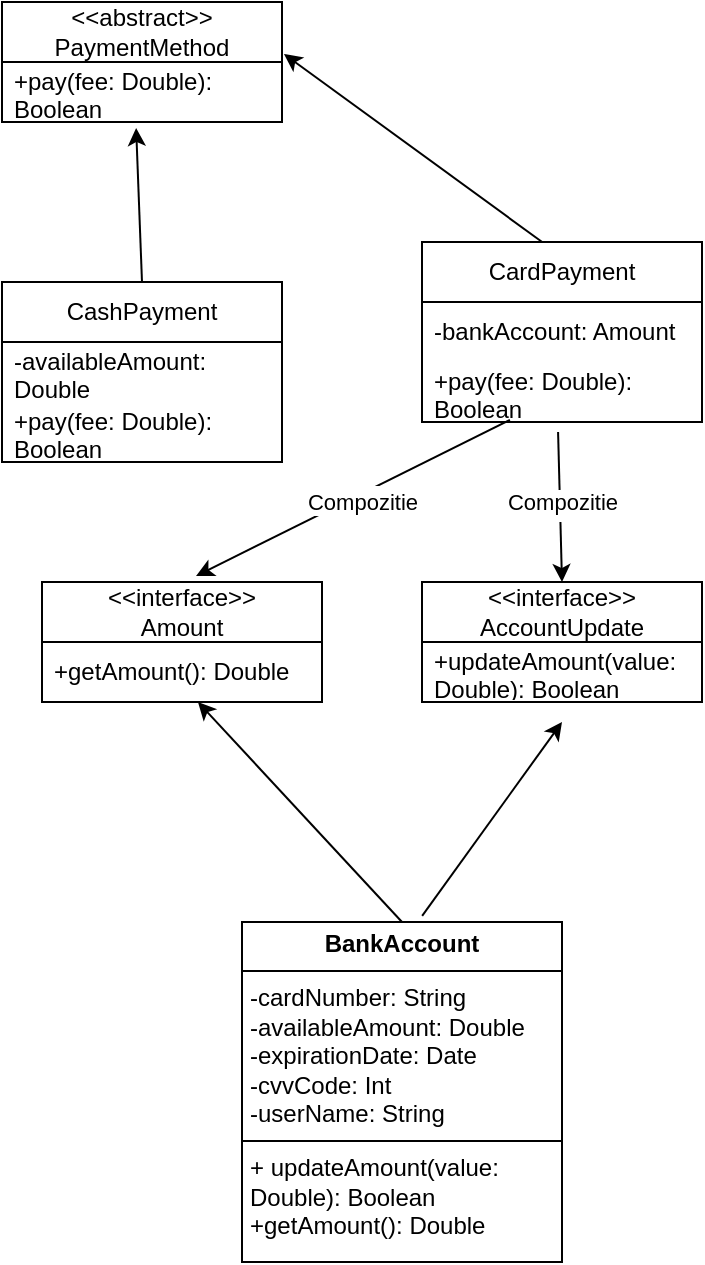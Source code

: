 <mxfile version="26.1.0">
  <diagram name="Page-1" id="20MEzR1sKpx1Ir7udCms">
    <mxGraphModel dx="441" dy="788" grid="1" gridSize="10" guides="1" tooltips="1" connect="1" arrows="1" fold="1" page="1" pageScale="1" pageWidth="850" pageHeight="1100" math="0" shadow="0">
      <root>
        <mxCell id="0" />
        <mxCell id="1" parent="0" />
        <mxCell id="-3NiizZmWT5sZ95pFtB3-1" value="&amp;lt;&amp;lt;abstract&amp;gt;&amp;gt;&lt;div&gt;PaymentMethod&lt;/div&gt;" style="swimlane;fontStyle=0;childLayout=stackLayout;horizontal=1;startSize=30;horizontalStack=0;resizeParent=1;resizeParentMax=0;resizeLast=0;collapsible=1;marginBottom=0;whiteSpace=wrap;html=1;" vertex="1" parent="1">
          <mxGeometry y="50" width="140" height="60" as="geometry" />
        </mxCell>
        <mxCell id="-3NiizZmWT5sZ95pFtB3-2" value="+pay(fee: Double): Boolean" style="text;strokeColor=none;fillColor=none;align=left;verticalAlign=middle;spacingLeft=4;spacingRight=4;overflow=hidden;points=[[0,0.5],[1,0.5]];portConstraint=eastwest;rotatable=0;whiteSpace=wrap;html=1;" vertex="1" parent="-3NiizZmWT5sZ95pFtB3-1">
          <mxGeometry y="30" width="140" height="30" as="geometry" />
        </mxCell>
        <mxCell id="-3NiizZmWT5sZ95pFtB3-5" value="" style="endArrow=classic;html=1;rounded=0;entryX=0.479;entryY=1.1;entryDx=0;entryDy=0;entryPerimeter=0;exitX=0.5;exitY=0;exitDx=0;exitDy=0;" edge="1" parent="1" source="-3NiizZmWT5sZ95pFtB3-6" target="-3NiizZmWT5sZ95pFtB3-2">
          <mxGeometry width="50" height="50" relative="1" as="geometry">
            <mxPoint x="67" y="180" as="sourcePoint" />
            <mxPoint x="260" y="380" as="targetPoint" />
          </mxGeometry>
        </mxCell>
        <mxCell id="-3NiizZmWT5sZ95pFtB3-6" value="CashPayment" style="swimlane;fontStyle=0;childLayout=stackLayout;horizontal=1;startSize=30;horizontalStack=0;resizeParent=1;resizeParentMax=0;resizeLast=0;collapsible=1;marginBottom=0;whiteSpace=wrap;html=1;" vertex="1" parent="1">
          <mxGeometry y="190" width="140" height="90" as="geometry" />
        </mxCell>
        <mxCell id="-3NiizZmWT5sZ95pFtB3-7" value="-availableAmount: Double" style="text;strokeColor=none;fillColor=none;align=left;verticalAlign=middle;spacingLeft=4;spacingRight=4;overflow=hidden;points=[[0,0.5],[1,0.5]];portConstraint=eastwest;rotatable=0;whiteSpace=wrap;html=1;" vertex="1" parent="-3NiizZmWT5sZ95pFtB3-6">
          <mxGeometry y="30" width="140" height="30" as="geometry" />
        </mxCell>
        <mxCell id="-3NiizZmWT5sZ95pFtB3-8" value="+pay(fee: Double): Boolean" style="text;strokeColor=none;fillColor=none;align=left;verticalAlign=middle;spacingLeft=4;spacingRight=4;overflow=hidden;points=[[0,0.5],[1,0.5]];portConstraint=eastwest;rotatable=0;whiteSpace=wrap;html=1;" vertex="1" parent="-3NiizZmWT5sZ95pFtB3-6">
          <mxGeometry y="60" width="140" height="30" as="geometry" />
        </mxCell>
        <mxCell id="-3NiizZmWT5sZ95pFtB3-10" value="CardPayment" style="swimlane;fontStyle=0;childLayout=stackLayout;horizontal=1;startSize=30;horizontalStack=0;resizeParent=1;resizeParentMax=0;resizeLast=0;collapsible=1;marginBottom=0;whiteSpace=wrap;html=1;" vertex="1" parent="1">
          <mxGeometry x="210" y="170" width="140" height="90" as="geometry" />
        </mxCell>
        <mxCell id="-3NiizZmWT5sZ95pFtB3-11" value="-bankAccount: Amount" style="text;strokeColor=none;fillColor=none;align=left;verticalAlign=middle;spacingLeft=4;spacingRight=4;overflow=hidden;points=[[0,0.5],[1,0.5]];portConstraint=eastwest;rotatable=0;whiteSpace=wrap;html=1;" vertex="1" parent="-3NiizZmWT5sZ95pFtB3-10">
          <mxGeometry y="30" width="140" height="30" as="geometry" />
        </mxCell>
        <mxCell id="-3NiizZmWT5sZ95pFtB3-12" value="+pay(fee: Double): Boolean" style="text;strokeColor=none;fillColor=none;align=left;verticalAlign=middle;spacingLeft=4;spacingRight=4;overflow=hidden;points=[[0,0.5],[1,0.5]];portConstraint=eastwest;rotatable=0;whiteSpace=wrap;html=1;" vertex="1" parent="-3NiizZmWT5sZ95pFtB3-10">
          <mxGeometry y="60" width="140" height="30" as="geometry" />
        </mxCell>
        <mxCell id="-3NiizZmWT5sZ95pFtB3-14" value="" style="endArrow=classic;html=1;rounded=0;entryX=1.007;entryY=-0.133;entryDx=0;entryDy=0;entryPerimeter=0;exitX=0.429;exitY=0;exitDx=0;exitDy=0;exitPerimeter=0;" edge="1" parent="1" source="-3NiizZmWT5sZ95pFtB3-10" target="-3NiizZmWT5sZ95pFtB3-2">
          <mxGeometry width="50" height="50" relative="1" as="geometry">
            <mxPoint x="210" y="430" as="sourcePoint" />
            <mxPoint x="260" y="380" as="targetPoint" />
          </mxGeometry>
        </mxCell>
        <mxCell id="-3NiizZmWT5sZ95pFtB3-15" value="&amp;lt;&amp;lt;interface&amp;gt;&amp;gt;&lt;div&gt;Amount&lt;/div&gt;" style="swimlane;fontStyle=0;childLayout=stackLayout;horizontal=1;startSize=30;horizontalStack=0;resizeParent=1;resizeParentMax=0;resizeLast=0;collapsible=1;marginBottom=0;whiteSpace=wrap;html=1;" vertex="1" parent="1">
          <mxGeometry x="20" y="340" width="140" height="60" as="geometry" />
        </mxCell>
        <mxCell id="-3NiizZmWT5sZ95pFtB3-16" value="+getAmount(): Double" style="text;strokeColor=none;fillColor=none;align=left;verticalAlign=middle;spacingLeft=4;spacingRight=4;overflow=hidden;points=[[0,0.5],[1,0.5]];portConstraint=eastwest;rotatable=0;whiteSpace=wrap;html=1;" vertex="1" parent="-3NiizZmWT5sZ95pFtB3-15">
          <mxGeometry y="30" width="140" height="30" as="geometry" />
        </mxCell>
        <mxCell id="-3NiizZmWT5sZ95pFtB3-19" value="&amp;lt;&amp;lt;interface&amp;gt;&amp;gt;&lt;div&gt;AccountUpdate&lt;/div&gt;" style="swimlane;fontStyle=0;childLayout=stackLayout;horizontal=1;startSize=30;horizontalStack=0;resizeParent=1;resizeParentMax=0;resizeLast=0;collapsible=1;marginBottom=0;whiteSpace=wrap;html=1;" vertex="1" parent="1">
          <mxGeometry x="210" y="340" width="140" height="60" as="geometry" />
        </mxCell>
        <mxCell id="-3NiizZmWT5sZ95pFtB3-20" value="+updateAmount(value: Double): Boolean" style="text;strokeColor=none;fillColor=none;align=left;verticalAlign=middle;spacingLeft=4;spacingRight=4;overflow=hidden;points=[[0,0.5],[1,0.5]];portConstraint=eastwest;rotatable=0;whiteSpace=wrap;html=1;" vertex="1" parent="-3NiizZmWT5sZ95pFtB3-19">
          <mxGeometry y="30" width="140" height="30" as="geometry" />
        </mxCell>
        <mxCell id="-3NiizZmWT5sZ95pFtB3-23" value="" style="endArrow=classic;html=1;rounded=0;entryX=0.5;entryY=0;entryDx=0;entryDy=0;exitX=0.486;exitY=1.167;exitDx=0;exitDy=0;exitPerimeter=0;" edge="1" parent="1" source="-3NiizZmWT5sZ95pFtB3-12" target="-3NiizZmWT5sZ95pFtB3-19">
          <mxGeometry relative="1" as="geometry">
            <mxPoint x="180" y="410" as="sourcePoint" />
            <mxPoint x="280" y="410" as="targetPoint" />
          </mxGeometry>
        </mxCell>
        <object label="Label" Compozitie="" id="-3NiizZmWT5sZ95pFtB3-24">
          <mxCell style="edgeLabel;resizable=0;html=1;;align=center;verticalAlign=middle;" connectable="0" vertex="1" parent="-3NiizZmWT5sZ95pFtB3-23">
            <mxGeometry relative="1" as="geometry" />
          </mxCell>
        </object>
        <mxCell id="-3NiizZmWT5sZ95pFtB3-25" value="Compozitie" style="edgeLabel;html=1;align=center;verticalAlign=middle;resizable=0;points=[];" vertex="1" connectable="0" parent="-3NiizZmWT5sZ95pFtB3-23">
          <mxGeometry x="0.071" y="7" relative="1" as="geometry">
            <mxPoint x="-6" y="-5" as="offset" />
          </mxGeometry>
        </mxCell>
        <mxCell id="-3NiizZmWT5sZ95pFtB3-26" value="" style="endArrow=classic;html=1;rounded=0;entryX=0.55;entryY=-0.05;entryDx=0;entryDy=0;exitX=0.314;exitY=0.967;exitDx=0;exitDy=0;exitPerimeter=0;entryPerimeter=0;" edge="1" parent="1" source="-3NiizZmWT5sZ95pFtB3-12" target="-3NiizZmWT5sZ95pFtB3-15">
          <mxGeometry relative="1" as="geometry">
            <mxPoint x="160" y="290" as="sourcePoint" />
            <mxPoint x="162" y="365" as="targetPoint" />
          </mxGeometry>
        </mxCell>
        <mxCell id="-3NiizZmWT5sZ95pFtB3-27" value="Label" style="edgeLabel;resizable=0;html=1;;align=center;verticalAlign=middle;" connectable="0" vertex="1" parent="-3NiizZmWT5sZ95pFtB3-26">
          <mxGeometry relative="1" as="geometry" />
        </mxCell>
        <mxCell id="-3NiizZmWT5sZ95pFtB3-28" value="Compozitie" style="edgeLabel;html=1;align=center;verticalAlign=middle;resizable=0;points=[];" vertex="1" connectable="0" parent="-3NiizZmWT5sZ95pFtB3-26">
          <mxGeometry x="0.071" y="7" relative="1" as="geometry">
            <mxPoint x="7" y="-7" as="offset" />
          </mxGeometry>
        </mxCell>
        <mxCell id="-3NiizZmWT5sZ95pFtB3-44" value="&lt;p style=&quot;margin:0px;margin-top:4px;text-align:center;&quot;&gt;&lt;b&gt;BankAccount&lt;/b&gt;&lt;/p&gt;&lt;hr size=&quot;1&quot; style=&quot;border-style:solid;&quot;&gt;&lt;p style=&quot;margin:0px;margin-left:4px;&quot;&gt;-cardNumber: String&lt;/p&gt;&lt;p style=&quot;margin:0px;margin-left:4px;&quot;&gt;-availableAmount: Double&lt;/p&gt;&lt;p style=&quot;margin:0px;margin-left:4px;&quot;&gt;-expirationDate: Date&lt;/p&gt;&lt;p style=&quot;margin:0px;margin-left:4px;&quot;&gt;-cvvCode: Int&lt;/p&gt;&lt;p style=&quot;margin:0px;margin-left:4px;&quot;&gt;-userName: String&lt;/p&gt;&lt;hr size=&quot;1&quot; style=&quot;border-style:solid;&quot;&gt;&lt;p style=&quot;margin:0px;margin-left:4px;&quot;&gt;+ updateAmount(value: Double): Boolean&lt;/p&gt;&lt;p style=&quot;margin:0px;margin-left:4px;&quot;&gt;+getAmount(): Double&lt;/p&gt;" style="verticalAlign=top;align=left;overflow=fill;html=1;whiteSpace=wrap;" vertex="1" parent="1">
          <mxGeometry x="120" y="510" width="160" height="170" as="geometry" />
        </mxCell>
        <mxCell id="-3NiizZmWT5sZ95pFtB3-47" value="" style="endArrow=classic;html=1;rounded=0;exitX=0.563;exitY=-0.018;exitDx=0;exitDy=0;exitPerimeter=0;" edge="1" parent="1" source="-3NiizZmWT5sZ95pFtB3-44">
          <mxGeometry width="50" height="50" relative="1" as="geometry">
            <mxPoint x="330" y="480" as="sourcePoint" />
            <mxPoint x="280" y="410" as="targetPoint" />
            <Array as="points" />
          </mxGeometry>
        </mxCell>
        <mxCell id="-3NiizZmWT5sZ95pFtB3-48" value="" style="endArrow=classic;html=1;rounded=0;entryX=0.557;entryY=1;entryDx=0;entryDy=0;entryPerimeter=0;exitX=0.5;exitY=0;exitDx=0;exitDy=0;" edge="1" parent="1" source="-3NiizZmWT5sZ95pFtB3-44" target="-3NiizZmWT5sZ95pFtB3-16">
          <mxGeometry width="50" height="50" relative="1" as="geometry">
            <mxPoint x="150" y="550" as="sourcePoint" />
            <mxPoint x="200" y="500" as="targetPoint" />
          </mxGeometry>
        </mxCell>
      </root>
    </mxGraphModel>
  </diagram>
</mxfile>
